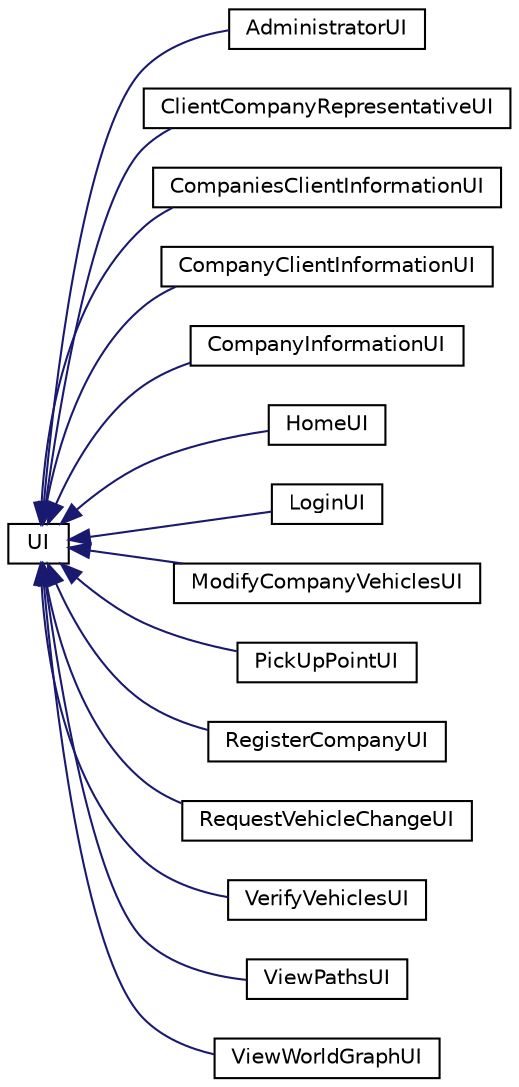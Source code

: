digraph "Graphical Class Hierarchy"
{
  edge [fontname="Helvetica",fontsize="10",labelfontname="Helvetica",labelfontsize="10"];
  node [fontname="Helvetica",fontsize="10",shape=record];
  rankdir="LR";
  Node0 [label="UI",height=0.2,width=0.4,color="black", fillcolor="white", style="filled",URL="$classUI.html"];
  Node0 -> Node1 [dir="back",color="midnightblue",fontsize="10",style="solid",fontname="Helvetica"];
  Node1 [label="AdministratorUI",height=0.2,width=0.4,color="black", fillcolor="white", style="filled",URL="$classAdministratorUI.html"];
  Node0 -> Node2 [dir="back",color="midnightblue",fontsize="10",style="solid",fontname="Helvetica"];
  Node2 [label="ClientCompanyRepresentativeUI",height=0.2,width=0.4,color="black", fillcolor="white", style="filled",URL="$classClientCompanyRepresentativeUI.html"];
  Node0 -> Node3 [dir="back",color="midnightblue",fontsize="10",style="solid",fontname="Helvetica"];
  Node3 [label="CompaniesClientInformationUI",height=0.2,width=0.4,color="black", fillcolor="white", style="filled",URL="$classCompaniesClientInformationUI.html"];
  Node0 -> Node4 [dir="back",color="midnightblue",fontsize="10",style="solid",fontname="Helvetica"];
  Node4 [label="CompanyClientInformationUI",height=0.2,width=0.4,color="black", fillcolor="white", style="filled",URL="$classCompanyClientInformationUI.html"];
  Node0 -> Node5 [dir="back",color="midnightblue",fontsize="10",style="solid",fontname="Helvetica"];
  Node5 [label="CompanyInformationUI",height=0.2,width=0.4,color="black", fillcolor="white", style="filled",URL="$classCompanyInformationUI.html"];
  Node0 -> Node6 [dir="back",color="midnightblue",fontsize="10",style="solid",fontname="Helvetica"];
  Node6 [label="HomeUI",height=0.2,width=0.4,color="black", fillcolor="white", style="filled",URL="$classHomeUI.html"];
  Node0 -> Node7 [dir="back",color="midnightblue",fontsize="10",style="solid",fontname="Helvetica"];
  Node7 [label="LoginUI",height=0.2,width=0.4,color="black", fillcolor="white", style="filled",URL="$classLoginUI.html"];
  Node0 -> Node8 [dir="back",color="midnightblue",fontsize="10",style="solid",fontname="Helvetica"];
  Node8 [label="ModifyCompanyVehiclesUI",height=0.2,width=0.4,color="black", fillcolor="white", style="filled",URL="$classModifyCompanyVehiclesUI.html"];
  Node0 -> Node9 [dir="back",color="midnightblue",fontsize="10",style="solid",fontname="Helvetica"];
  Node9 [label="PickUpPointUI",height=0.2,width=0.4,color="black", fillcolor="white", style="filled",URL="$classPickUpPointUI.html"];
  Node0 -> Node10 [dir="back",color="midnightblue",fontsize="10",style="solid",fontname="Helvetica"];
  Node10 [label="RegisterCompanyUI",height=0.2,width=0.4,color="black", fillcolor="white", style="filled",URL="$classRegisterCompanyUI.html"];
  Node0 -> Node11 [dir="back",color="midnightblue",fontsize="10",style="solid",fontname="Helvetica"];
  Node11 [label="RequestVehicleChangeUI",height=0.2,width=0.4,color="black", fillcolor="white", style="filled",URL="$classRequestVehicleChangeUI.html"];
  Node0 -> Node12 [dir="back",color="midnightblue",fontsize="10",style="solid",fontname="Helvetica"];
  Node12 [label="VerifyVehiclesUI",height=0.2,width=0.4,color="black", fillcolor="white", style="filled",URL="$classVerifyVehiclesUI.html"];
  Node0 -> Node13 [dir="back",color="midnightblue",fontsize="10",style="solid",fontname="Helvetica"];
  Node13 [label="ViewPathsUI",height=0.2,width=0.4,color="black", fillcolor="white", style="filled",URL="$classViewPathsUI.html"];
  Node0 -> Node14 [dir="back",color="midnightblue",fontsize="10",style="solid",fontname="Helvetica"];
  Node14 [label="ViewWorldGraphUI",height=0.2,width=0.4,color="black", fillcolor="white", style="filled",URL="$classViewWorldGraphUI.html"];
}
